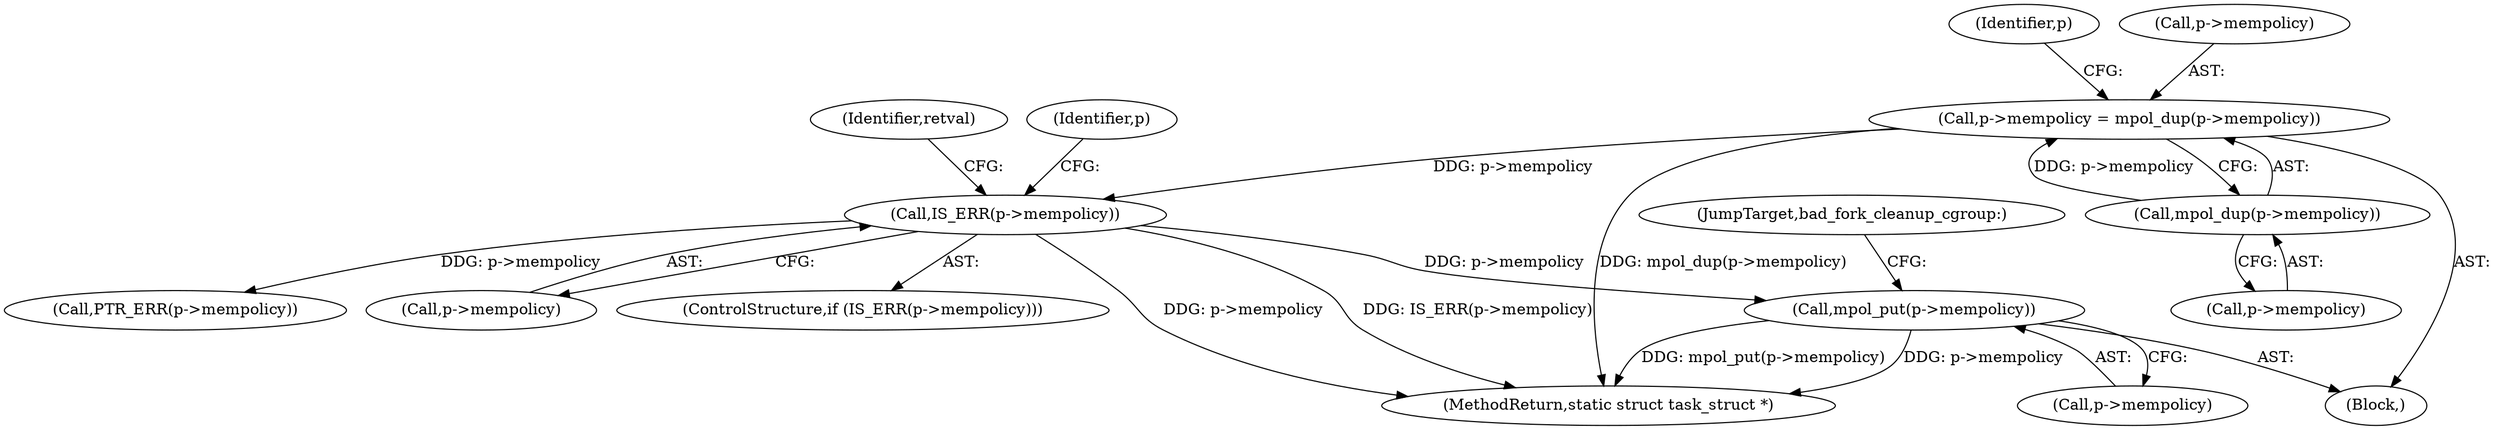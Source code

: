 digraph "0_linux_b69f2292063d2caf37ca9aec7d63ded203701bf3_1@pointer" {
"1001115" [label="(Call,mpol_put(p->mempolicy))"];
"1000429" [label="(Call,IS_ERR(p->mempolicy))"];
"1000420" [label="(Call,p->mempolicy = mpol_dup(p->mempolicy))"];
"1000424" [label="(Call,mpol_dup(p->mempolicy))"];
"1000130" [label="(Block,)"];
"1001115" [label="(Call,mpol_put(p->mempolicy))"];
"1000425" [label="(Call,p->mempolicy)"];
"1001119" [label="(JumpTarget,bad_fork_cleanup_cgroup:)"];
"1001151" [label="(MethodReturn,static struct task_struct *)"];
"1000430" [label="(Call,p->mempolicy)"];
"1000435" [label="(Identifier,retval)"];
"1000447" [label="(Identifier,p)"];
"1000431" [label="(Identifier,p)"];
"1000436" [label="(Call,PTR_ERR(p->mempolicy))"];
"1000424" [label="(Call,mpol_dup(p->mempolicy))"];
"1000429" [label="(Call,IS_ERR(p->mempolicy))"];
"1001116" [label="(Call,p->mempolicy)"];
"1000421" [label="(Call,p->mempolicy)"];
"1000420" [label="(Call,p->mempolicy = mpol_dup(p->mempolicy))"];
"1000428" [label="(ControlStructure,if (IS_ERR(p->mempolicy)))"];
"1001115" -> "1000130"  [label="AST: "];
"1001115" -> "1001116"  [label="CFG: "];
"1001116" -> "1001115"  [label="AST: "];
"1001119" -> "1001115"  [label="CFG: "];
"1001115" -> "1001151"  [label="DDG: p->mempolicy"];
"1001115" -> "1001151"  [label="DDG: mpol_put(p->mempolicy)"];
"1000429" -> "1001115"  [label="DDG: p->mempolicy"];
"1000429" -> "1000428"  [label="AST: "];
"1000429" -> "1000430"  [label="CFG: "];
"1000430" -> "1000429"  [label="AST: "];
"1000435" -> "1000429"  [label="CFG: "];
"1000447" -> "1000429"  [label="CFG: "];
"1000429" -> "1001151"  [label="DDG: p->mempolicy"];
"1000429" -> "1001151"  [label="DDG: IS_ERR(p->mempolicy)"];
"1000420" -> "1000429"  [label="DDG: p->mempolicy"];
"1000429" -> "1000436"  [label="DDG: p->mempolicy"];
"1000420" -> "1000130"  [label="AST: "];
"1000420" -> "1000424"  [label="CFG: "];
"1000421" -> "1000420"  [label="AST: "];
"1000424" -> "1000420"  [label="AST: "];
"1000431" -> "1000420"  [label="CFG: "];
"1000420" -> "1001151"  [label="DDG: mpol_dup(p->mempolicy)"];
"1000424" -> "1000420"  [label="DDG: p->mempolicy"];
"1000424" -> "1000425"  [label="CFG: "];
"1000425" -> "1000424"  [label="AST: "];
}
